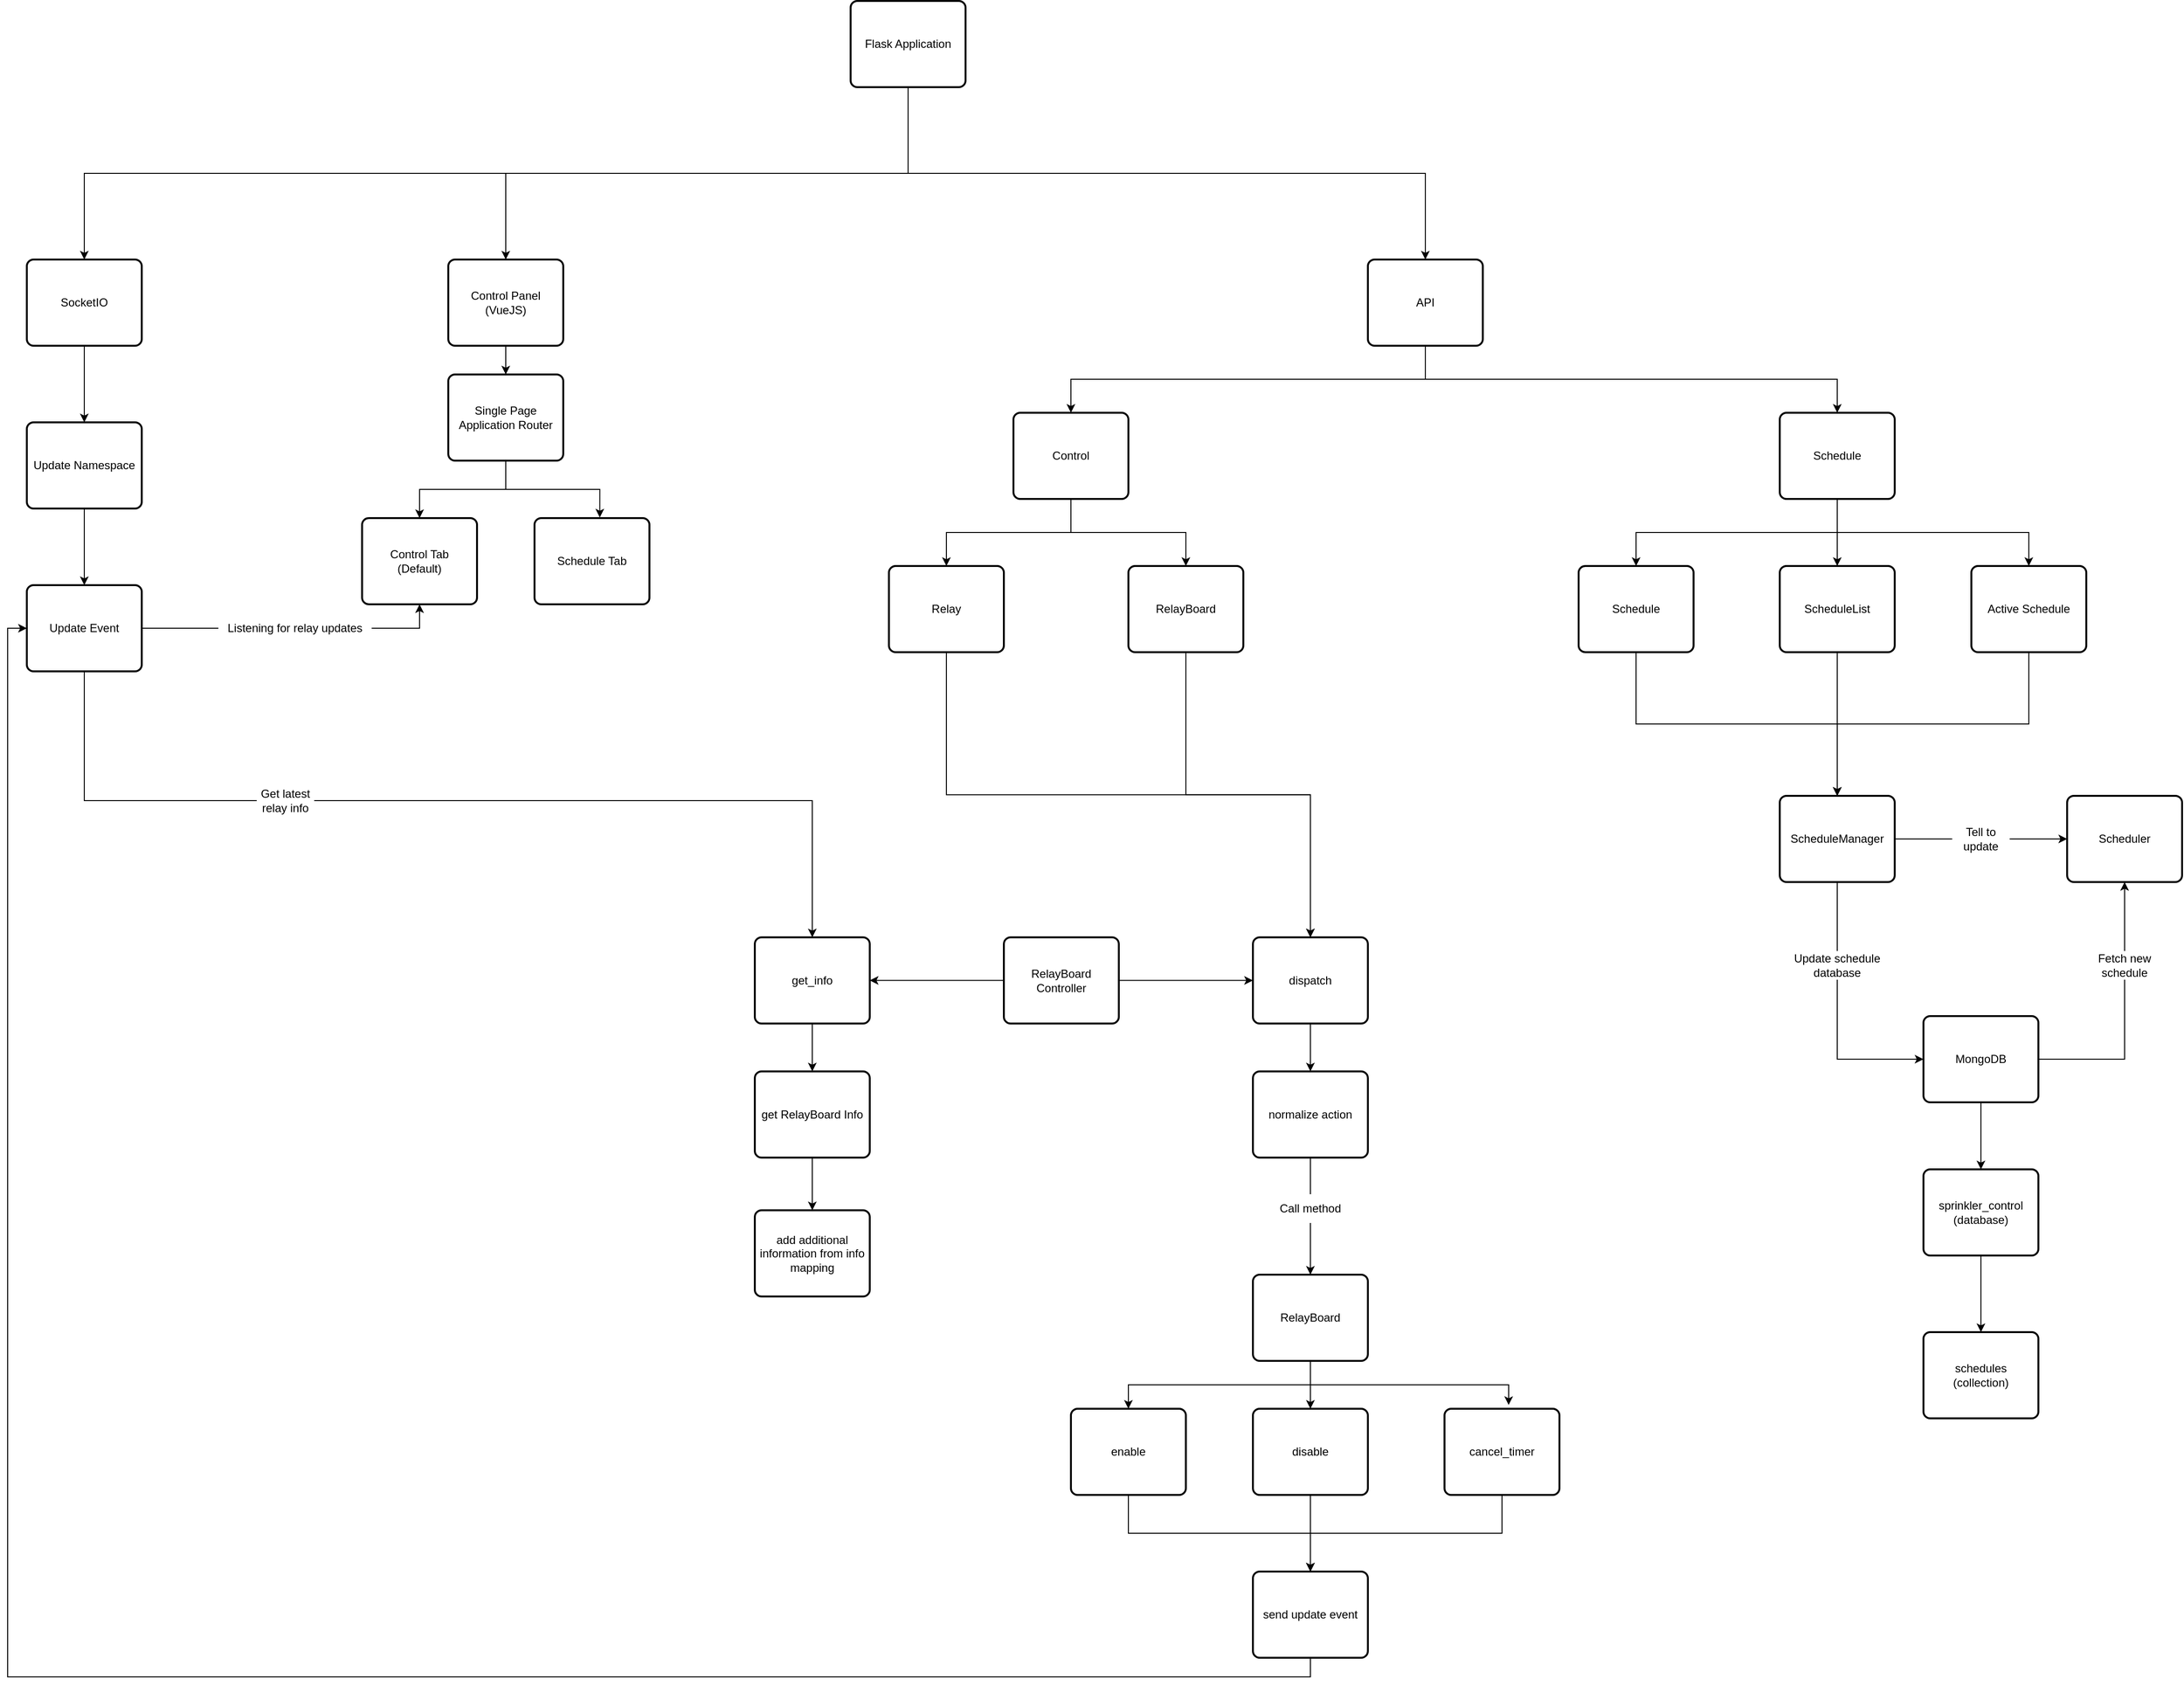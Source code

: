 <mxfile version="19.0.3" type="device"><diagram id="C5RBs43oDa-KdzZeNtuy" name="Page-1"><mxGraphModel dx="4154" dy="1029" grid="1" gridSize="10" guides="1" tooltips="1" connect="1" arrows="1" fold="1" page="1" pageScale="1" pageWidth="827" pageHeight="1169" math="0" shadow="0"><root><mxCell id="WIyWlLk6GJQsqaUBKTNV-0"/><mxCell id="WIyWlLk6GJQsqaUBKTNV-1" parent="WIyWlLk6GJQsqaUBKTNV-0"/><mxCell id="AenwxIElmolVnNu9tNG2-4" style="edgeStyle=orthogonalEdgeStyle;rounded=0;orthogonalLoop=1;jettySize=auto;html=1;exitX=0.5;exitY=1;exitDx=0;exitDy=0;" parent="WIyWlLk6GJQsqaUBKTNV-1" source="AenwxIElmolVnNu9tNG2-0" target="AenwxIElmolVnNu9tNG2-1" edge="1"><mxGeometry relative="1" as="geometry"/></mxCell><mxCell id="AenwxIElmolVnNu9tNG2-5" style="edgeStyle=orthogonalEdgeStyle;rounded=0;orthogonalLoop=1;jettySize=auto;html=1;exitX=0.5;exitY=1;exitDx=0;exitDy=0;" parent="WIyWlLk6GJQsqaUBKTNV-1" source="AenwxIElmolVnNu9tNG2-0" target="AenwxIElmolVnNu9tNG2-2" edge="1"><mxGeometry relative="1" as="geometry"/></mxCell><mxCell id="AenwxIElmolVnNu9tNG2-6" style="edgeStyle=orthogonalEdgeStyle;rounded=0;orthogonalLoop=1;jettySize=auto;html=1;exitX=0.5;exitY=1;exitDx=0;exitDy=0;" parent="WIyWlLk6GJQsqaUBKTNV-1" source="AenwxIElmolVnNu9tNG2-0" target="AenwxIElmolVnNu9tNG2-3" edge="1"><mxGeometry relative="1" as="geometry"/></mxCell><mxCell id="AenwxIElmolVnNu9tNG2-0" value="Flask Application" style="rounded=1;whiteSpace=wrap;html=1;absoluteArcSize=1;arcSize=14;strokeWidth=2;fontFamily=Helvetica;fontSize=12;fontColor=default;fillColor=default;" parent="WIyWlLk6GJQsqaUBKTNV-1" vertex="1"><mxGeometry x="-1390" y="130" width="120" height="90" as="geometry"/></mxCell><mxCell id="AenwxIElmolVnNu9tNG2-9" style="edgeStyle=orthogonalEdgeStyle;rounded=0;orthogonalLoop=1;jettySize=auto;html=1;exitX=0.5;exitY=1;exitDx=0;exitDy=0;" parent="WIyWlLk6GJQsqaUBKTNV-1" source="AenwxIElmolVnNu9tNG2-1" target="AenwxIElmolVnNu9tNG2-8" edge="1"><mxGeometry relative="1" as="geometry"/></mxCell><mxCell id="AenwxIElmolVnNu9tNG2-10" style="edgeStyle=orthogonalEdgeStyle;rounded=0;orthogonalLoop=1;jettySize=auto;html=1;exitX=0.5;exitY=1;exitDx=0;exitDy=0;entryX=0.5;entryY=0;entryDx=0;entryDy=0;" parent="WIyWlLk6GJQsqaUBKTNV-1" source="AenwxIElmolVnNu9tNG2-1" target="AenwxIElmolVnNu9tNG2-7" edge="1"><mxGeometry relative="1" as="geometry"/></mxCell><mxCell id="AenwxIElmolVnNu9tNG2-1" value="API" style="rounded=1;whiteSpace=wrap;html=1;absoluteArcSize=1;arcSize=14;strokeWidth=2;fontFamily=Helvetica;fontSize=12;fontColor=default;fillColor=default;" parent="WIyWlLk6GJQsqaUBKTNV-1" vertex="1"><mxGeometry x="-850" y="400" width="120" height="90" as="geometry"/></mxCell><mxCell id="qEE9jLcvVT_khwT0haSO-8" style="edgeStyle=orthogonalEdgeStyle;rounded=0;orthogonalLoop=1;jettySize=auto;html=1;exitX=0.5;exitY=1;exitDx=0;exitDy=0;entryX=0.5;entryY=0;entryDx=0;entryDy=0;" edge="1" parent="WIyWlLk6GJQsqaUBKTNV-1" source="AenwxIElmolVnNu9tNG2-2" target="qEE9jLcvVT_khwT0haSO-7"><mxGeometry relative="1" as="geometry"/></mxCell><mxCell id="AenwxIElmolVnNu9tNG2-2" value="Control Panel&lt;br&gt;(VueJS)" style="rounded=1;whiteSpace=wrap;html=1;absoluteArcSize=1;arcSize=14;strokeWidth=2;fontFamily=Helvetica;fontSize=12;fontColor=default;fillColor=default;" parent="WIyWlLk6GJQsqaUBKTNV-1" vertex="1"><mxGeometry x="-1810" y="400" width="120" height="90" as="geometry"/></mxCell><mxCell id="AenwxIElmolVnNu9tNG2-13" style="edgeStyle=orthogonalEdgeStyle;rounded=0;orthogonalLoop=1;jettySize=auto;html=1;exitX=0.5;exitY=1;exitDx=0;exitDy=0;entryX=0.5;entryY=0;entryDx=0;entryDy=0;" parent="WIyWlLk6GJQsqaUBKTNV-1" source="AenwxIElmolVnNu9tNG2-3" target="AenwxIElmolVnNu9tNG2-12" edge="1"><mxGeometry relative="1" as="geometry"/></mxCell><mxCell id="AenwxIElmolVnNu9tNG2-3" value="SocketIO" style="rounded=1;whiteSpace=wrap;html=1;absoluteArcSize=1;arcSize=14;strokeWidth=2;fontFamily=Helvetica;fontSize=12;fontColor=default;fillColor=default;" parent="WIyWlLk6GJQsqaUBKTNV-1" vertex="1"><mxGeometry x="-2250" y="400" width="120" height="90" as="geometry"/></mxCell><mxCell id="AenwxIElmolVnNu9tNG2-43" style="edgeStyle=orthogonalEdgeStyle;rounded=0;orthogonalLoop=1;jettySize=auto;html=1;exitX=0.5;exitY=1;exitDx=0;exitDy=0;entryX=0.5;entryY=0;entryDx=0;entryDy=0;" parent="WIyWlLk6GJQsqaUBKTNV-1" source="AenwxIElmolVnNu9tNG2-7" target="AenwxIElmolVnNu9tNG2-40" edge="1"><mxGeometry relative="1" as="geometry"/></mxCell><mxCell id="AenwxIElmolVnNu9tNG2-44" style="edgeStyle=orthogonalEdgeStyle;rounded=0;orthogonalLoop=1;jettySize=auto;html=1;exitX=0.5;exitY=1;exitDx=0;exitDy=0;entryX=0.5;entryY=0;entryDx=0;entryDy=0;" parent="WIyWlLk6GJQsqaUBKTNV-1" source="AenwxIElmolVnNu9tNG2-7" target="AenwxIElmolVnNu9tNG2-41" edge="1"><mxGeometry relative="1" as="geometry"/></mxCell><mxCell id="AenwxIElmolVnNu9tNG2-46" style="edgeStyle=orthogonalEdgeStyle;rounded=0;orthogonalLoop=1;jettySize=auto;html=1;exitX=0.5;exitY=1;exitDx=0;exitDy=0;" parent="WIyWlLk6GJQsqaUBKTNV-1" source="AenwxIElmolVnNu9tNG2-7" target="AenwxIElmolVnNu9tNG2-45" edge="1"><mxGeometry relative="1" as="geometry"/></mxCell><mxCell id="AenwxIElmolVnNu9tNG2-7" value="Schedule" style="rounded=1;whiteSpace=wrap;html=1;absoluteArcSize=1;arcSize=14;strokeWidth=2;fontFamily=Helvetica;fontSize=12;fontColor=default;fillColor=default;" parent="WIyWlLk6GJQsqaUBKTNV-1" vertex="1"><mxGeometry x="-420" y="560" width="120" height="90" as="geometry"/></mxCell><mxCell id="AenwxIElmolVnNu9tNG2-38" style="edgeStyle=orthogonalEdgeStyle;rounded=0;orthogonalLoop=1;jettySize=auto;html=1;exitX=0.5;exitY=1;exitDx=0;exitDy=0;entryX=0.5;entryY=0;entryDx=0;entryDy=0;" parent="WIyWlLk6GJQsqaUBKTNV-1" source="AenwxIElmolVnNu9tNG2-8" target="AenwxIElmolVnNu9tNG2-36" edge="1"><mxGeometry relative="1" as="geometry"/></mxCell><mxCell id="AenwxIElmolVnNu9tNG2-39" style="edgeStyle=orthogonalEdgeStyle;rounded=0;orthogonalLoop=1;jettySize=auto;html=1;exitX=0.5;exitY=1;exitDx=0;exitDy=0;entryX=0.5;entryY=0;entryDx=0;entryDy=0;" parent="WIyWlLk6GJQsqaUBKTNV-1" source="AenwxIElmolVnNu9tNG2-8" target="AenwxIElmolVnNu9tNG2-37" edge="1"><mxGeometry relative="1" as="geometry"/></mxCell><mxCell id="AenwxIElmolVnNu9tNG2-8" value="Control" style="rounded=1;whiteSpace=wrap;html=1;absoluteArcSize=1;arcSize=14;strokeWidth=2;fontFamily=Helvetica;fontSize=12;fontColor=default;fillColor=default;" parent="WIyWlLk6GJQsqaUBKTNV-1" vertex="1"><mxGeometry x="-1220" y="560" width="120" height="90" as="geometry"/></mxCell><mxCell id="AenwxIElmolVnNu9tNG2-15" style="edgeStyle=orthogonalEdgeStyle;rounded=0;orthogonalLoop=1;jettySize=auto;html=1;exitX=0.5;exitY=1;exitDx=0;exitDy=0;" parent="WIyWlLk6GJQsqaUBKTNV-1" source="AenwxIElmolVnNu9tNG2-12" target="AenwxIElmolVnNu9tNG2-14" edge="1"><mxGeometry relative="1" as="geometry"/></mxCell><mxCell id="AenwxIElmolVnNu9tNG2-12" value="Update Namespace" style="rounded=1;whiteSpace=wrap;html=1;absoluteArcSize=1;arcSize=14;strokeWidth=2;fontFamily=Helvetica;fontSize=12;fontColor=default;fillColor=default;" parent="WIyWlLk6GJQsqaUBKTNV-1" vertex="1"><mxGeometry x="-2250" y="570" width="120" height="90" as="geometry"/></mxCell><mxCell id="AenwxIElmolVnNu9tNG2-113" style="edgeStyle=orthogonalEdgeStyle;rounded=0;orthogonalLoop=1;jettySize=auto;html=1;exitX=1;exitY=0.5;exitDx=0;exitDy=0;entryX=0.5;entryY=1;entryDx=0;entryDy=0;startArrow=none;" parent="WIyWlLk6GJQsqaUBKTNV-1" source="AenwxIElmolVnNu9tNG2-33" target="AenwxIElmolVnNu9tNG2-16" edge="1"><mxGeometry relative="1" as="geometry"/></mxCell><mxCell id="AenwxIElmolVnNu9tNG2-135" style="edgeStyle=orthogonalEdgeStyle;rounded=0;orthogonalLoop=1;jettySize=auto;html=1;entryX=0.5;entryY=0;entryDx=0;entryDy=0;startArrow=none;" parent="WIyWlLk6GJQsqaUBKTNV-1" source="AenwxIElmolVnNu9tNG2-136" target="AenwxIElmolVnNu9tNG2-58" edge="1"><mxGeometry relative="1" as="geometry"/></mxCell><mxCell id="AenwxIElmolVnNu9tNG2-14" value="Update Event" style="rounded=1;whiteSpace=wrap;html=1;absoluteArcSize=1;arcSize=14;strokeWidth=2;fontFamily=Helvetica;fontSize=12;fontColor=default;fillColor=default;" parent="WIyWlLk6GJQsqaUBKTNV-1" vertex="1"><mxGeometry x="-2250" y="740" width="120" height="90" as="geometry"/></mxCell><mxCell id="AenwxIElmolVnNu9tNG2-16" value="Control Tab&lt;br&gt;(Default)" style="rounded=1;whiteSpace=wrap;html=1;absoluteArcSize=1;arcSize=14;strokeWidth=2;fontFamily=Helvetica;fontSize=12;fontColor=default;fillColor=default;" parent="WIyWlLk6GJQsqaUBKTNV-1" vertex="1"><mxGeometry x="-1900" y="670" width="120" height="90" as="geometry"/></mxCell><mxCell id="AenwxIElmolVnNu9tNG2-20" value="Schedule Tab" style="rounded=1;whiteSpace=wrap;html=1;absoluteArcSize=1;arcSize=14;strokeWidth=2;fontFamily=Helvetica;fontSize=12;fontColor=default;fillColor=default;" parent="WIyWlLk6GJQsqaUBKTNV-1" vertex="1"><mxGeometry x="-1720" y="670" width="120" height="90" as="geometry"/></mxCell><mxCell id="AenwxIElmolVnNu9tNG2-27" style="edgeStyle=orthogonalEdgeStyle;rounded=0;orthogonalLoop=1;jettySize=auto;html=1;exitX=0.5;exitY=1;exitDx=0;exitDy=0;entryX=0.5;entryY=0;entryDx=0;entryDy=0;" parent="WIyWlLk6GJQsqaUBKTNV-1" source="AenwxIElmolVnNu9tNG2-22" target="AenwxIElmolVnNu9tNG2-26" edge="1"><mxGeometry relative="1" as="geometry"/></mxCell><mxCell id="AenwxIElmolVnNu9tNG2-85" style="edgeStyle=orthogonalEdgeStyle;rounded=0;orthogonalLoop=1;jettySize=auto;html=1;exitX=0.5;exitY=0;exitDx=0;exitDy=0;entryX=0.5;entryY=1;entryDx=0;entryDy=0;startArrow=none;" parent="WIyWlLk6GJQsqaUBKTNV-1" source="AenwxIElmolVnNu9tNG2-86" target="AenwxIElmolVnNu9tNG2-81" edge="1"><mxGeometry relative="1" as="geometry"/></mxCell><mxCell id="AenwxIElmolVnNu9tNG2-22" value="MongoDB" style="rounded=1;whiteSpace=wrap;html=1;absoluteArcSize=1;arcSize=14;strokeWidth=2;fontFamily=Helvetica;fontSize=12;fontColor=default;fillColor=default;" parent="WIyWlLk6GJQsqaUBKTNV-1" vertex="1"><mxGeometry x="-270" y="1190" width="120" height="90" as="geometry"/></mxCell><mxCell id="AenwxIElmolVnNu9tNG2-25" value="schedules&lt;br&gt;(collection)" style="rounded=1;whiteSpace=wrap;html=1;absoluteArcSize=1;arcSize=14;strokeWidth=2;fontFamily=Helvetica;fontSize=12;fontColor=default;fillColor=default;" parent="WIyWlLk6GJQsqaUBKTNV-1" vertex="1"><mxGeometry x="-270" y="1520" width="120" height="90" as="geometry"/></mxCell><mxCell id="AenwxIElmolVnNu9tNG2-28" style="edgeStyle=orthogonalEdgeStyle;rounded=0;orthogonalLoop=1;jettySize=auto;html=1;exitX=0.5;exitY=1;exitDx=0;exitDy=0;" parent="WIyWlLk6GJQsqaUBKTNV-1" source="AenwxIElmolVnNu9tNG2-26" target="AenwxIElmolVnNu9tNG2-25" edge="1"><mxGeometry relative="1" as="geometry"/></mxCell><mxCell id="AenwxIElmolVnNu9tNG2-26" value="sprinkler_control&lt;br&gt;(database)" style="rounded=1;whiteSpace=wrap;html=1;absoluteArcSize=1;arcSize=14;strokeWidth=2;fontFamily=Helvetica;fontSize=12;fontColor=default;fillColor=default;" parent="WIyWlLk6GJQsqaUBKTNV-1" vertex="1"><mxGeometry x="-270" y="1350" width="120" height="90" as="geometry"/></mxCell><mxCell id="AenwxIElmolVnNu9tNG2-134" style="edgeStyle=orthogonalEdgeStyle;rounded=0;orthogonalLoop=1;jettySize=auto;html=1;exitX=0.5;exitY=1;exitDx=0;exitDy=0;entryX=0.5;entryY=0;entryDx=0;entryDy=0;" parent="WIyWlLk6GJQsqaUBKTNV-1" source="AenwxIElmolVnNu9tNG2-36" target="AenwxIElmolVnNu9tNG2-53" edge="1"><mxGeometry relative="1" as="geometry"/></mxCell><mxCell id="AenwxIElmolVnNu9tNG2-36" value="Relay" style="rounded=1;whiteSpace=wrap;html=1;absoluteArcSize=1;arcSize=14;strokeWidth=2;fontFamily=Helvetica;fontSize=12;fontColor=default;fillColor=default;" parent="WIyWlLk6GJQsqaUBKTNV-1" vertex="1"><mxGeometry x="-1350" y="720" width="120" height="90" as="geometry"/></mxCell><mxCell id="AenwxIElmolVnNu9tNG2-133" style="edgeStyle=orthogonalEdgeStyle;rounded=0;orthogonalLoop=1;jettySize=auto;html=1;exitX=0.5;exitY=1;exitDx=0;exitDy=0;" parent="WIyWlLk6GJQsqaUBKTNV-1" source="AenwxIElmolVnNu9tNG2-37" target="AenwxIElmolVnNu9tNG2-53" edge="1"><mxGeometry relative="1" as="geometry"/></mxCell><mxCell id="AenwxIElmolVnNu9tNG2-37" value="RelayBoard" style="rounded=1;whiteSpace=wrap;html=1;absoluteArcSize=1;arcSize=14;strokeWidth=2;fontFamily=Helvetica;fontSize=12;fontColor=default;fillColor=default;" parent="WIyWlLk6GJQsqaUBKTNV-1" vertex="1"><mxGeometry x="-1100" y="720" width="120" height="90" as="geometry"/></mxCell><mxCell id="AenwxIElmolVnNu9tNG2-95" style="edgeStyle=orthogonalEdgeStyle;rounded=0;orthogonalLoop=1;jettySize=auto;html=1;exitX=0.5;exitY=1;exitDx=0;exitDy=0;entryX=0.5;entryY=0;entryDx=0;entryDy=0;" parent="WIyWlLk6GJQsqaUBKTNV-1" source="AenwxIElmolVnNu9tNG2-40" target="AenwxIElmolVnNu9tNG2-80" edge="1"><mxGeometry relative="1" as="geometry"/></mxCell><mxCell id="AenwxIElmolVnNu9tNG2-40" value="Schedule" style="rounded=1;whiteSpace=wrap;html=1;absoluteArcSize=1;arcSize=14;strokeWidth=2;fontFamily=Helvetica;fontSize=12;fontColor=default;fillColor=default;" parent="WIyWlLk6GJQsqaUBKTNV-1" vertex="1"><mxGeometry x="-630" y="720" width="120" height="90" as="geometry"/></mxCell><mxCell id="AenwxIElmolVnNu9tNG2-96" style="edgeStyle=orthogonalEdgeStyle;rounded=0;orthogonalLoop=1;jettySize=auto;html=1;exitX=0.5;exitY=1;exitDx=0;exitDy=0;" parent="WIyWlLk6GJQsqaUBKTNV-1" source="AenwxIElmolVnNu9tNG2-41" target="AenwxIElmolVnNu9tNG2-80" edge="1"><mxGeometry relative="1" as="geometry"/></mxCell><mxCell id="AenwxIElmolVnNu9tNG2-41" value="ScheduleList" style="rounded=1;whiteSpace=wrap;html=1;absoluteArcSize=1;arcSize=14;strokeWidth=2;fontFamily=Helvetica;fontSize=12;fontColor=default;fillColor=default;" parent="WIyWlLk6GJQsqaUBKTNV-1" vertex="1"><mxGeometry x="-420" y="720" width="120" height="90" as="geometry"/></mxCell><mxCell id="AenwxIElmolVnNu9tNG2-97" style="edgeStyle=orthogonalEdgeStyle;rounded=0;orthogonalLoop=1;jettySize=auto;html=1;exitX=0.5;exitY=1;exitDx=0;exitDy=0;entryX=0.5;entryY=0;entryDx=0;entryDy=0;" parent="WIyWlLk6GJQsqaUBKTNV-1" source="AenwxIElmolVnNu9tNG2-45" target="AenwxIElmolVnNu9tNG2-80" edge="1"><mxGeometry relative="1" as="geometry"/></mxCell><mxCell id="AenwxIElmolVnNu9tNG2-45" value="Active Schedule" style="rounded=1;whiteSpace=wrap;html=1;absoluteArcSize=1;arcSize=14;strokeWidth=2;fontFamily=Helvetica;fontSize=12;fontColor=default;fillColor=default;" parent="WIyWlLk6GJQsqaUBKTNV-1" vertex="1"><mxGeometry x="-220" y="720" width="120" height="90" as="geometry"/></mxCell><mxCell id="AenwxIElmolVnNu9tNG2-121" style="edgeStyle=orthogonalEdgeStyle;rounded=0;orthogonalLoop=1;jettySize=auto;html=1;exitX=0;exitY=0.5;exitDx=0;exitDy=0;entryX=1;entryY=0.5;entryDx=0;entryDy=0;" parent="WIyWlLk6GJQsqaUBKTNV-1" source="AenwxIElmolVnNu9tNG2-47" target="AenwxIElmolVnNu9tNG2-58" edge="1"><mxGeometry relative="1" as="geometry"/></mxCell><mxCell id="AenwxIElmolVnNu9tNG2-122" style="edgeStyle=orthogonalEdgeStyle;rounded=0;orthogonalLoop=1;jettySize=auto;html=1;exitX=1;exitY=0.5;exitDx=0;exitDy=0;entryX=0;entryY=0.5;entryDx=0;entryDy=0;" parent="WIyWlLk6GJQsqaUBKTNV-1" source="AenwxIElmolVnNu9tNG2-47" target="AenwxIElmolVnNu9tNG2-53" edge="1"><mxGeometry relative="1" as="geometry"/></mxCell><mxCell id="AenwxIElmolVnNu9tNG2-47" value="RelayBoard Controller" style="rounded=1;whiteSpace=wrap;html=1;absoluteArcSize=1;arcSize=14;strokeWidth=2;fontFamily=Helvetica;fontSize=12;fontColor=default;fillColor=default;" parent="WIyWlLk6GJQsqaUBKTNV-1" vertex="1"><mxGeometry x="-1230" y="1107.75" width="120" height="90" as="geometry"/></mxCell><mxCell id="AenwxIElmolVnNu9tNG2-105" style="edgeStyle=orthogonalEdgeStyle;rounded=0;orthogonalLoop=1;jettySize=auto;html=1;exitX=0.5;exitY=1;exitDx=0;exitDy=0;startArrow=none;" parent="WIyWlLk6GJQsqaUBKTNV-1" source="AenwxIElmolVnNu9tNG2-106" target="AenwxIElmolVnNu9tNG2-98" edge="1"><mxGeometry relative="1" as="geometry"/></mxCell><mxCell id="AenwxIElmolVnNu9tNG2-52" value="normalize action" style="rounded=1;whiteSpace=wrap;html=1;absoluteArcSize=1;arcSize=14;strokeWidth=2;fontFamily=Helvetica;fontSize=12;fontColor=default;fillColor=default;" parent="WIyWlLk6GJQsqaUBKTNV-1" vertex="1"><mxGeometry x="-970" y="1247.75" width="120" height="90" as="geometry"/></mxCell><mxCell id="AenwxIElmolVnNu9tNG2-55" style="edgeStyle=orthogonalEdgeStyle;rounded=0;orthogonalLoop=1;jettySize=auto;html=1;exitX=0.5;exitY=1;exitDx=0;exitDy=0;entryX=0.5;entryY=0;entryDx=0;entryDy=0;" parent="WIyWlLk6GJQsqaUBKTNV-1" source="AenwxIElmolVnNu9tNG2-53" target="AenwxIElmolVnNu9tNG2-52" edge="1"><mxGeometry relative="1" as="geometry"/></mxCell><mxCell id="AenwxIElmolVnNu9tNG2-53" value="dispatch" style="rounded=1;whiteSpace=wrap;html=1;absoluteArcSize=1;arcSize=14;strokeWidth=2;fontFamily=Helvetica;fontSize=12;fontColor=default;fillColor=default;" parent="WIyWlLk6GJQsqaUBKTNV-1" vertex="1"><mxGeometry x="-970" y="1107.75" width="120" height="90" as="geometry"/></mxCell><mxCell id="AenwxIElmolVnNu9tNG2-61" style="edgeStyle=orthogonalEdgeStyle;rounded=0;orthogonalLoop=1;jettySize=auto;html=1;exitX=0.5;exitY=1;exitDx=0;exitDy=0;" parent="WIyWlLk6GJQsqaUBKTNV-1" source="AenwxIElmolVnNu9tNG2-58" target="AenwxIElmolVnNu9tNG2-60" edge="1"><mxGeometry relative="1" as="geometry"/></mxCell><mxCell id="AenwxIElmolVnNu9tNG2-58" value="get_info" style="rounded=1;whiteSpace=wrap;html=1;absoluteArcSize=1;arcSize=14;strokeWidth=2;fontFamily=Helvetica;fontSize=12;fontColor=default;fillColor=default;" parent="WIyWlLk6GJQsqaUBKTNV-1" vertex="1"><mxGeometry x="-1490" y="1107.75" width="120" height="90" as="geometry"/></mxCell><mxCell id="AenwxIElmolVnNu9tNG2-63" style="edgeStyle=orthogonalEdgeStyle;rounded=0;orthogonalLoop=1;jettySize=auto;html=1;exitX=0.5;exitY=1;exitDx=0;exitDy=0;entryX=0.5;entryY=0;entryDx=0;entryDy=0;" parent="WIyWlLk6GJQsqaUBKTNV-1" source="AenwxIElmolVnNu9tNG2-60" target="AenwxIElmolVnNu9tNG2-62" edge="1"><mxGeometry relative="1" as="geometry"/></mxCell><mxCell id="AenwxIElmolVnNu9tNG2-60" value="get RelayBoard Info" style="rounded=1;whiteSpace=wrap;html=1;absoluteArcSize=1;arcSize=14;strokeWidth=2;fontFamily=Helvetica;fontSize=12;fontColor=default;fillColor=default;" parent="WIyWlLk6GJQsqaUBKTNV-1" vertex="1"><mxGeometry x="-1490" y="1247.75" width="120" height="90" as="geometry"/></mxCell><mxCell id="AenwxIElmolVnNu9tNG2-62" value="add additional information from info mapping" style="rounded=1;whiteSpace=wrap;html=1;absoluteArcSize=1;arcSize=14;strokeWidth=2;fontFamily=Helvetica;fontSize=12;fontColor=default;fillColor=default;" parent="WIyWlLk6GJQsqaUBKTNV-1" vertex="1"><mxGeometry x="-1490" y="1392.75" width="120" height="90" as="geometry"/></mxCell><mxCell id="AenwxIElmolVnNu9tNG2-84" style="edgeStyle=orthogonalEdgeStyle;rounded=0;orthogonalLoop=1;jettySize=auto;html=1;exitX=0.5;exitY=1;exitDx=0;exitDy=0;entryX=0;entryY=0.5;entryDx=0;entryDy=0;startArrow=none;" parent="WIyWlLk6GJQsqaUBKTNV-1" source="AenwxIElmolVnNu9tNG2-88" target="AenwxIElmolVnNu9tNG2-22" edge="1"><mxGeometry relative="1" as="geometry"/></mxCell><mxCell id="AenwxIElmolVnNu9tNG2-90" style="edgeStyle=orthogonalEdgeStyle;rounded=0;orthogonalLoop=1;jettySize=auto;html=1;exitX=1;exitY=0.5;exitDx=0;exitDy=0;entryX=0;entryY=0.5;entryDx=0;entryDy=0;startArrow=none;" parent="WIyWlLk6GJQsqaUBKTNV-1" source="AenwxIElmolVnNu9tNG2-91" target="AenwxIElmolVnNu9tNG2-81" edge="1"><mxGeometry relative="1" as="geometry"/></mxCell><mxCell id="AenwxIElmolVnNu9tNG2-80" value="ScheduleManager" style="rounded=1;whiteSpace=wrap;html=1;absoluteArcSize=1;arcSize=14;strokeWidth=2;fontFamily=Helvetica;fontSize=12;fontColor=default;fillColor=default;" parent="WIyWlLk6GJQsqaUBKTNV-1" vertex="1"><mxGeometry x="-420" y="960" width="120" height="90" as="geometry"/></mxCell><mxCell id="AenwxIElmolVnNu9tNG2-81" value="Scheduler" style="rounded=1;whiteSpace=wrap;html=1;absoluteArcSize=1;arcSize=14;strokeWidth=2;fontFamily=Helvetica;fontSize=12;fontColor=default;fillColor=default;" parent="WIyWlLk6GJQsqaUBKTNV-1" vertex="1"><mxGeometry x="-120" y="960" width="120" height="90" as="geometry"/></mxCell><mxCell id="AenwxIElmolVnNu9tNG2-86" value="Fetch new schedule" style="text;html=1;strokeColor=none;fillColor=none;align=center;verticalAlign=middle;whiteSpace=wrap;rounded=0;" parent="WIyWlLk6GJQsqaUBKTNV-1" vertex="1"><mxGeometry x="-90" y="1122" width="60" height="30" as="geometry"/></mxCell><mxCell id="AenwxIElmolVnNu9tNG2-87" value="" style="edgeStyle=orthogonalEdgeStyle;rounded=0;orthogonalLoop=1;jettySize=auto;html=1;exitX=1;exitY=0.5;exitDx=0;exitDy=0;entryX=0.5;entryY=1;entryDx=0;entryDy=0;endArrow=none;" parent="WIyWlLk6GJQsqaUBKTNV-1" source="AenwxIElmolVnNu9tNG2-22" target="AenwxIElmolVnNu9tNG2-86" edge="1"><mxGeometry relative="1" as="geometry"><mxPoint x="-150" y="1235.0" as="sourcePoint"/><mxPoint x="-70" y="1050.0" as="targetPoint"/></mxGeometry></mxCell><mxCell id="AenwxIElmolVnNu9tNG2-88" value="Update schedule database" style="text;html=1;strokeColor=none;fillColor=none;align=center;verticalAlign=middle;whiteSpace=wrap;rounded=0;" parent="WIyWlLk6GJQsqaUBKTNV-1" vertex="1"><mxGeometry x="-415" y="1122" width="110" height="30" as="geometry"/></mxCell><mxCell id="AenwxIElmolVnNu9tNG2-89" value="" style="edgeStyle=orthogonalEdgeStyle;rounded=0;orthogonalLoop=1;jettySize=auto;html=1;exitX=0.5;exitY=1;exitDx=0;exitDy=0;entryX=0.5;entryY=0;entryDx=0;entryDy=0;endArrow=none;" parent="WIyWlLk6GJQsqaUBKTNV-1" source="AenwxIElmolVnNu9tNG2-80" target="AenwxIElmolVnNu9tNG2-88" edge="1"><mxGeometry relative="1" as="geometry"><mxPoint x="-360" y="1050.0" as="sourcePoint"/><mxPoint x="-270" y="1235.0" as="targetPoint"/></mxGeometry></mxCell><mxCell id="AenwxIElmolVnNu9tNG2-91" value="Tell to update" style="text;html=1;strokeColor=none;fillColor=none;align=center;verticalAlign=middle;whiteSpace=wrap;rounded=0;" parent="WIyWlLk6GJQsqaUBKTNV-1" vertex="1"><mxGeometry x="-240" y="990" width="60" height="30" as="geometry"/></mxCell><mxCell id="AenwxIElmolVnNu9tNG2-92" value="" style="edgeStyle=orthogonalEdgeStyle;rounded=0;orthogonalLoop=1;jettySize=auto;html=1;exitX=1;exitY=0.5;exitDx=0;exitDy=0;entryX=0;entryY=0.5;entryDx=0;entryDy=0;endArrow=none;" parent="WIyWlLk6GJQsqaUBKTNV-1" source="AenwxIElmolVnNu9tNG2-80" target="AenwxIElmolVnNu9tNG2-91" edge="1"><mxGeometry relative="1" as="geometry"><mxPoint x="-300" y="1005" as="sourcePoint"/><mxPoint x="-120" y="1005" as="targetPoint"/></mxGeometry></mxCell><mxCell id="AenwxIElmolVnNu9tNG2-102" style="edgeStyle=orthogonalEdgeStyle;rounded=0;orthogonalLoop=1;jettySize=auto;html=1;exitX=0.5;exitY=1;exitDx=0;exitDy=0;" parent="WIyWlLk6GJQsqaUBKTNV-1" source="AenwxIElmolVnNu9tNG2-98" target="AenwxIElmolVnNu9tNG2-100" edge="1"><mxGeometry relative="1" as="geometry"/></mxCell><mxCell id="AenwxIElmolVnNu9tNG2-103" style="edgeStyle=orthogonalEdgeStyle;rounded=0;orthogonalLoop=1;jettySize=auto;html=1;exitX=0.5;exitY=1;exitDx=0;exitDy=0;entryX=0.5;entryY=0;entryDx=0;entryDy=0;" parent="WIyWlLk6GJQsqaUBKTNV-1" source="AenwxIElmolVnNu9tNG2-98" target="AenwxIElmolVnNu9tNG2-99" edge="1"><mxGeometry relative="1" as="geometry"/></mxCell><mxCell id="AenwxIElmolVnNu9tNG2-104" style="edgeStyle=orthogonalEdgeStyle;rounded=0;orthogonalLoop=1;jettySize=auto;html=1;exitX=0.5;exitY=1;exitDx=0;exitDy=0;entryX=0.558;entryY=-0.044;entryDx=0;entryDy=0;entryPerimeter=0;" parent="WIyWlLk6GJQsqaUBKTNV-1" source="AenwxIElmolVnNu9tNG2-98" target="AenwxIElmolVnNu9tNG2-101" edge="1"><mxGeometry relative="1" as="geometry"/></mxCell><mxCell id="AenwxIElmolVnNu9tNG2-98" value="RelayBoard" style="rounded=1;whiteSpace=wrap;html=1;absoluteArcSize=1;arcSize=14;strokeWidth=2;fontFamily=Helvetica;fontSize=12;fontColor=default;fillColor=default;" parent="WIyWlLk6GJQsqaUBKTNV-1" vertex="1"><mxGeometry x="-970" y="1460" width="120" height="90" as="geometry"/></mxCell><mxCell id="AenwxIElmolVnNu9tNG2-109" style="edgeStyle=orthogonalEdgeStyle;rounded=0;orthogonalLoop=1;jettySize=auto;html=1;exitX=0.5;exitY=1;exitDx=0;exitDy=0;entryX=0.5;entryY=0;entryDx=0;entryDy=0;" parent="WIyWlLk6GJQsqaUBKTNV-1" source="AenwxIElmolVnNu9tNG2-99" target="AenwxIElmolVnNu9tNG2-108" edge="1"><mxGeometry relative="1" as="geometry"/></mxCell><mxCell id="AenwxIElmolVnNu9tNG2-99" value="enable" style="rounded=1;whiteSpace=wrap;html=1;absoluteArcSize=1;arcSize=14;strokeWidth=2;fontFamily=Helvetica;fontSize=12;fontColor=default;fillColor=default;" parent="WIyWlLk6GJQsqaUBKTNV-1" vertex="1"><mxGeometry x="-1160" y="1600" width="120" height="90" as="geometry"/></mxCell><mxCell id="AenwxIElmolVnNu9tNG2-110" style="edgeStyle=orthogonalEdgeStyle;rounded=0;orthogonalLoop=1;jettySize=auto;html=1;exitX=0.5;exitY=1;exitDx=0;exitDy=0;entryX=0.5;entryY=0;entryDx=0;entryDy=0;" parent="WIyWlLk6GJQsqaUBKTNV-1" source="AenwxIElmolVnNu9tNG2-100" target="AenwxIElmolVnNu9tNG2-108" edge="1"><mxGeometry relative="1" as="geometry"/></mxCell><mxCell id="AenwxIElmolVnNu9tNG2-100" value="disable" style="rounded=1;whiteSpace=wrap;html=1;absoluteArcSize=1;arcSize=14;strokeWidth=2;fontFamily=Helvetica;fontSize=12;fontColor=default;fillColor=default;" parent="WIyWlLk6GJQsqaUBKTNV-1" vertex="1"><mxGeometry x="-970" y="1600" width="120" height="90" as="geometry"/></mxCell><mxCell id="AenwxIElmolVnNu9tNG2-111" style="edgeStyle=orthogonalEdgeStyle;rounded=0;orthogonalLoop=1;jettySize=auto;html=1;exitX=0.5;exitY=1;exitDx=0;exitDy=0;entryX=0.5;entryY=0;entryDx=0;entryDy=0;" parent="WIyWlLk6GJQsqaUBKTNV-1" source="AenwxIElmolVnNu9tNG2-101" target="AenwxIElmolVnNu9tNG2-108" edge="1"><mxGeometry relative="1" as="geometry"/></mxCell><mxCell id="AenwxIElmolVnNu9tNG2-101" value="cancel_timer" style="rounded=1;whiteSpace=wrap;html=1;absoluteArcSize=1;arcSize=14;strokeWidth=2;fontFamily=Helvetica;fontSize=12;fontColor=default;fillColor=default;" parent="WIyWlLk6GJQsqaUBKTNV-1" vertex="1"><mxGeometry x="-770" y="1600" width="120" height="90" as="geometry"/></mxCell><mxCell id="AenwxIElmolVnNu9tNG2-106" value="Call method" style="text;html=1;strokeColor=none;fillColor=none;align=center;verticalAlign=middle;whiteSpace=wrap;rounded=0;" parent="WIyWlLk6GJQsqaUBKTNV-1" vertex="1"><mxGeometry x="-945" y="1376" width="70" height="30" as="geometry"/></mxCell><mxCell id="AenwxIElmolVnNu9tNG2-107" value="" style="edgeStyle=orthogonalEdgeStyle;rounded=0;orthogonalLoop=1;jettySize=auto;html=1;exitX=0.5;exitY=1;exitDx=0;exitDy=0;endArrow=none;" parent="WIyWlLk6GJQsqaUBKTNV-1" source="AenwxIElmolVnNu9tNG2-52" target="AenwxIElmolVnNu9tNG2-106" edge="1"><mxGeometry relative="1" as="geometry"><mxPoint x="-910" y="1337.75" as="sourcePoint"/><mxPoint x="-910" y="1620" as="targetPoint"/></mxGeometry></mxCell><mxCell id="AenwxIElmolVnNu9tNG2-112" style="edgeStyle=orthogonalEdgeStyle;rounded=0;orthogonalLoop=1;jettySize=auto;html=1;exitX=0.5;exitY=1;exitDx=0;exitDy=0;entryX=0;entryY=0.5;entryDx=0;entryDy=0;" parent="WIyWlLk6GJQsqaUBKTNV-1" source="AenwxIElmolVnNu9tNG2-108" target="AenwxIElmolVnNu9tNG2-14" edge="1"><mxGeometry relative="1" as="geometry"/></mxCell><mxCell id="AenwxIElmolVnNu9tNG2-108" value="send update event" style="rounded=1;whiteSpace=wrap;html=1;absoluteArcSize=1;arcSize=14;strokeWidth=2;fontFamily=Helvetica;fontSize=12;fontColor=default;fillColor=default;" parent="WIyWlLk6GJQsqaUBKTNV-1" vertex="1"><mxGeometry x="-970" y="1770" width="120" height="90" as="geometry"/></mxCell><mxCell id="AenwxIElmolVnNu9tNG2-33" value="Listening for relay updates" style="text;html=1;strokeColor=none;fillColor=none;align=center;verticalAlign=middle;whiteSpace=wrap;rounded=0;" parent="WIyWlLk6GJQsqaUBKTNV-1" vertex="1"><mxGeometry x="-2050" y="770" width="160" height="30" as="geometry"/></mxCell><mxCell id="AenwxIElmolVnNu9tNG2-114" value="" style="edgeStyle=orthogonalEdgeStyle;rounded=0;orthogonalLoop=1;jettySize=auto;html=1;exitX=1;exitY=0.5;exitDx=0;exitDy=0;entryX=0;entryY=0.5;entryDx=0;entryDy=0;endArrow=none;" parent="WIyWlLk6GJQsqaUBKTNV-1" source="AenwxIElmolVnNu9tNG2-14" target="AenwxIElmolVnNu9tNG2-33" edge="1"><mxGeometry relative="1" as="geometry"><mxPoint x="-2130" y="785" as="sourcePoint"/><mxPoint x="-1840" y="660" as="targetPoint"/></mxGeometry></mxCell><mxCell id="AenwxIElmolVnNu9tNG2-136" value="Get latest relay info" style="text;html=1;strokeColor=none;fillColor=none;align=center;verticalAlign=middle;whiteSpace=wrap;rounded=0;" parent="WIyWlLk6GJQsqaUBKTNV-1" vertex="1"><mxGeometry x="-2010" y="950" width="60" height="30" as="geometry"/></mxCell><mxCell id="AenwxIElmolVnNu9tNG2-137" value="" style="edgeStyle=orthogonalEdgeStyle;rounded=0;orthogonalLoop=1;jettySize=auto;html=1;exitX=0.5;exitY=1;exitDx=0;exitDy=0;entryX=0;entryY=0.5;entryDx=0;entryDy=0;endArrow=none;" parent="WIyWlLk6GJQsqaUBKTNV-1" source="AenwxIElmolVnNu9tNG2-14" target="AenwxIElmolVnNu9tNG2-136" edge="1"><mxGeometry relative="1" as="geometry"><mxPoint x="-2190" y="830" as="sourcePoint"/><mxPoint x="-1430" y="1107.75" as="targetPoint"/></mxGeometry></mxCell><mxCell id="qEE9jLcvVT_khwT0haSO-9" style="edgeStyle=orthogonalEdgeStyle;rounded=0;orthogonalLoop=1;jettySize=auto;html=1;exitX=0.5;exitY=1;exitDx=0;exitDy=0;" edge="1" parent="WIyWlLk6GJQsqaUBKTNV-1" source="qEE9jLcvVT_khwT0haSO-7" target="AenwxIElmolVnNu9tNG2-16"><mxGeometry relative="1" as="geometry"/></mxCell><mxCell id="qEE9jLcvVT_khwT0haSO-10" style="edgeStyle=orthogonalEdgeStyle;rounded=0;orthogonalLoop=1;jettySize=auto;html=1;exitX=0.5;exitY=1;exitDx=0;exitDy=0;entryX=0.568;entryY=-0.007;entryDx=0;entryDy=0;entryPerimeter=0;" edge="1" parent="WIyWlLk6GJQsqaUBKTNV-1" source="qEE9jLcvVT_khwT0haSO-7" target="AenwxIElmolVnNu9tNG2-20"><mxGeometry relative="1" as="geometry"/></mxCell><mxCell id="qEE9jLcvVT_khwT0haSO-7" value="Single Page Application Router" style="rounded=1;whiteSpace=wrap;html=1;absoluteArcSize=1;arcSize=14;strokeWidth=2;fontFamily=Helvetica;fontSize=12;fontColor=default;fillColor=default;" vertex="1" parent="WIyWlLk6GJQsqaUBKTNV-1"><mxGeometry x="-1810" y="520" width="120" height="90" as="geometry"/></mxCell></root></mxGraphModel></diagram></mxfile>